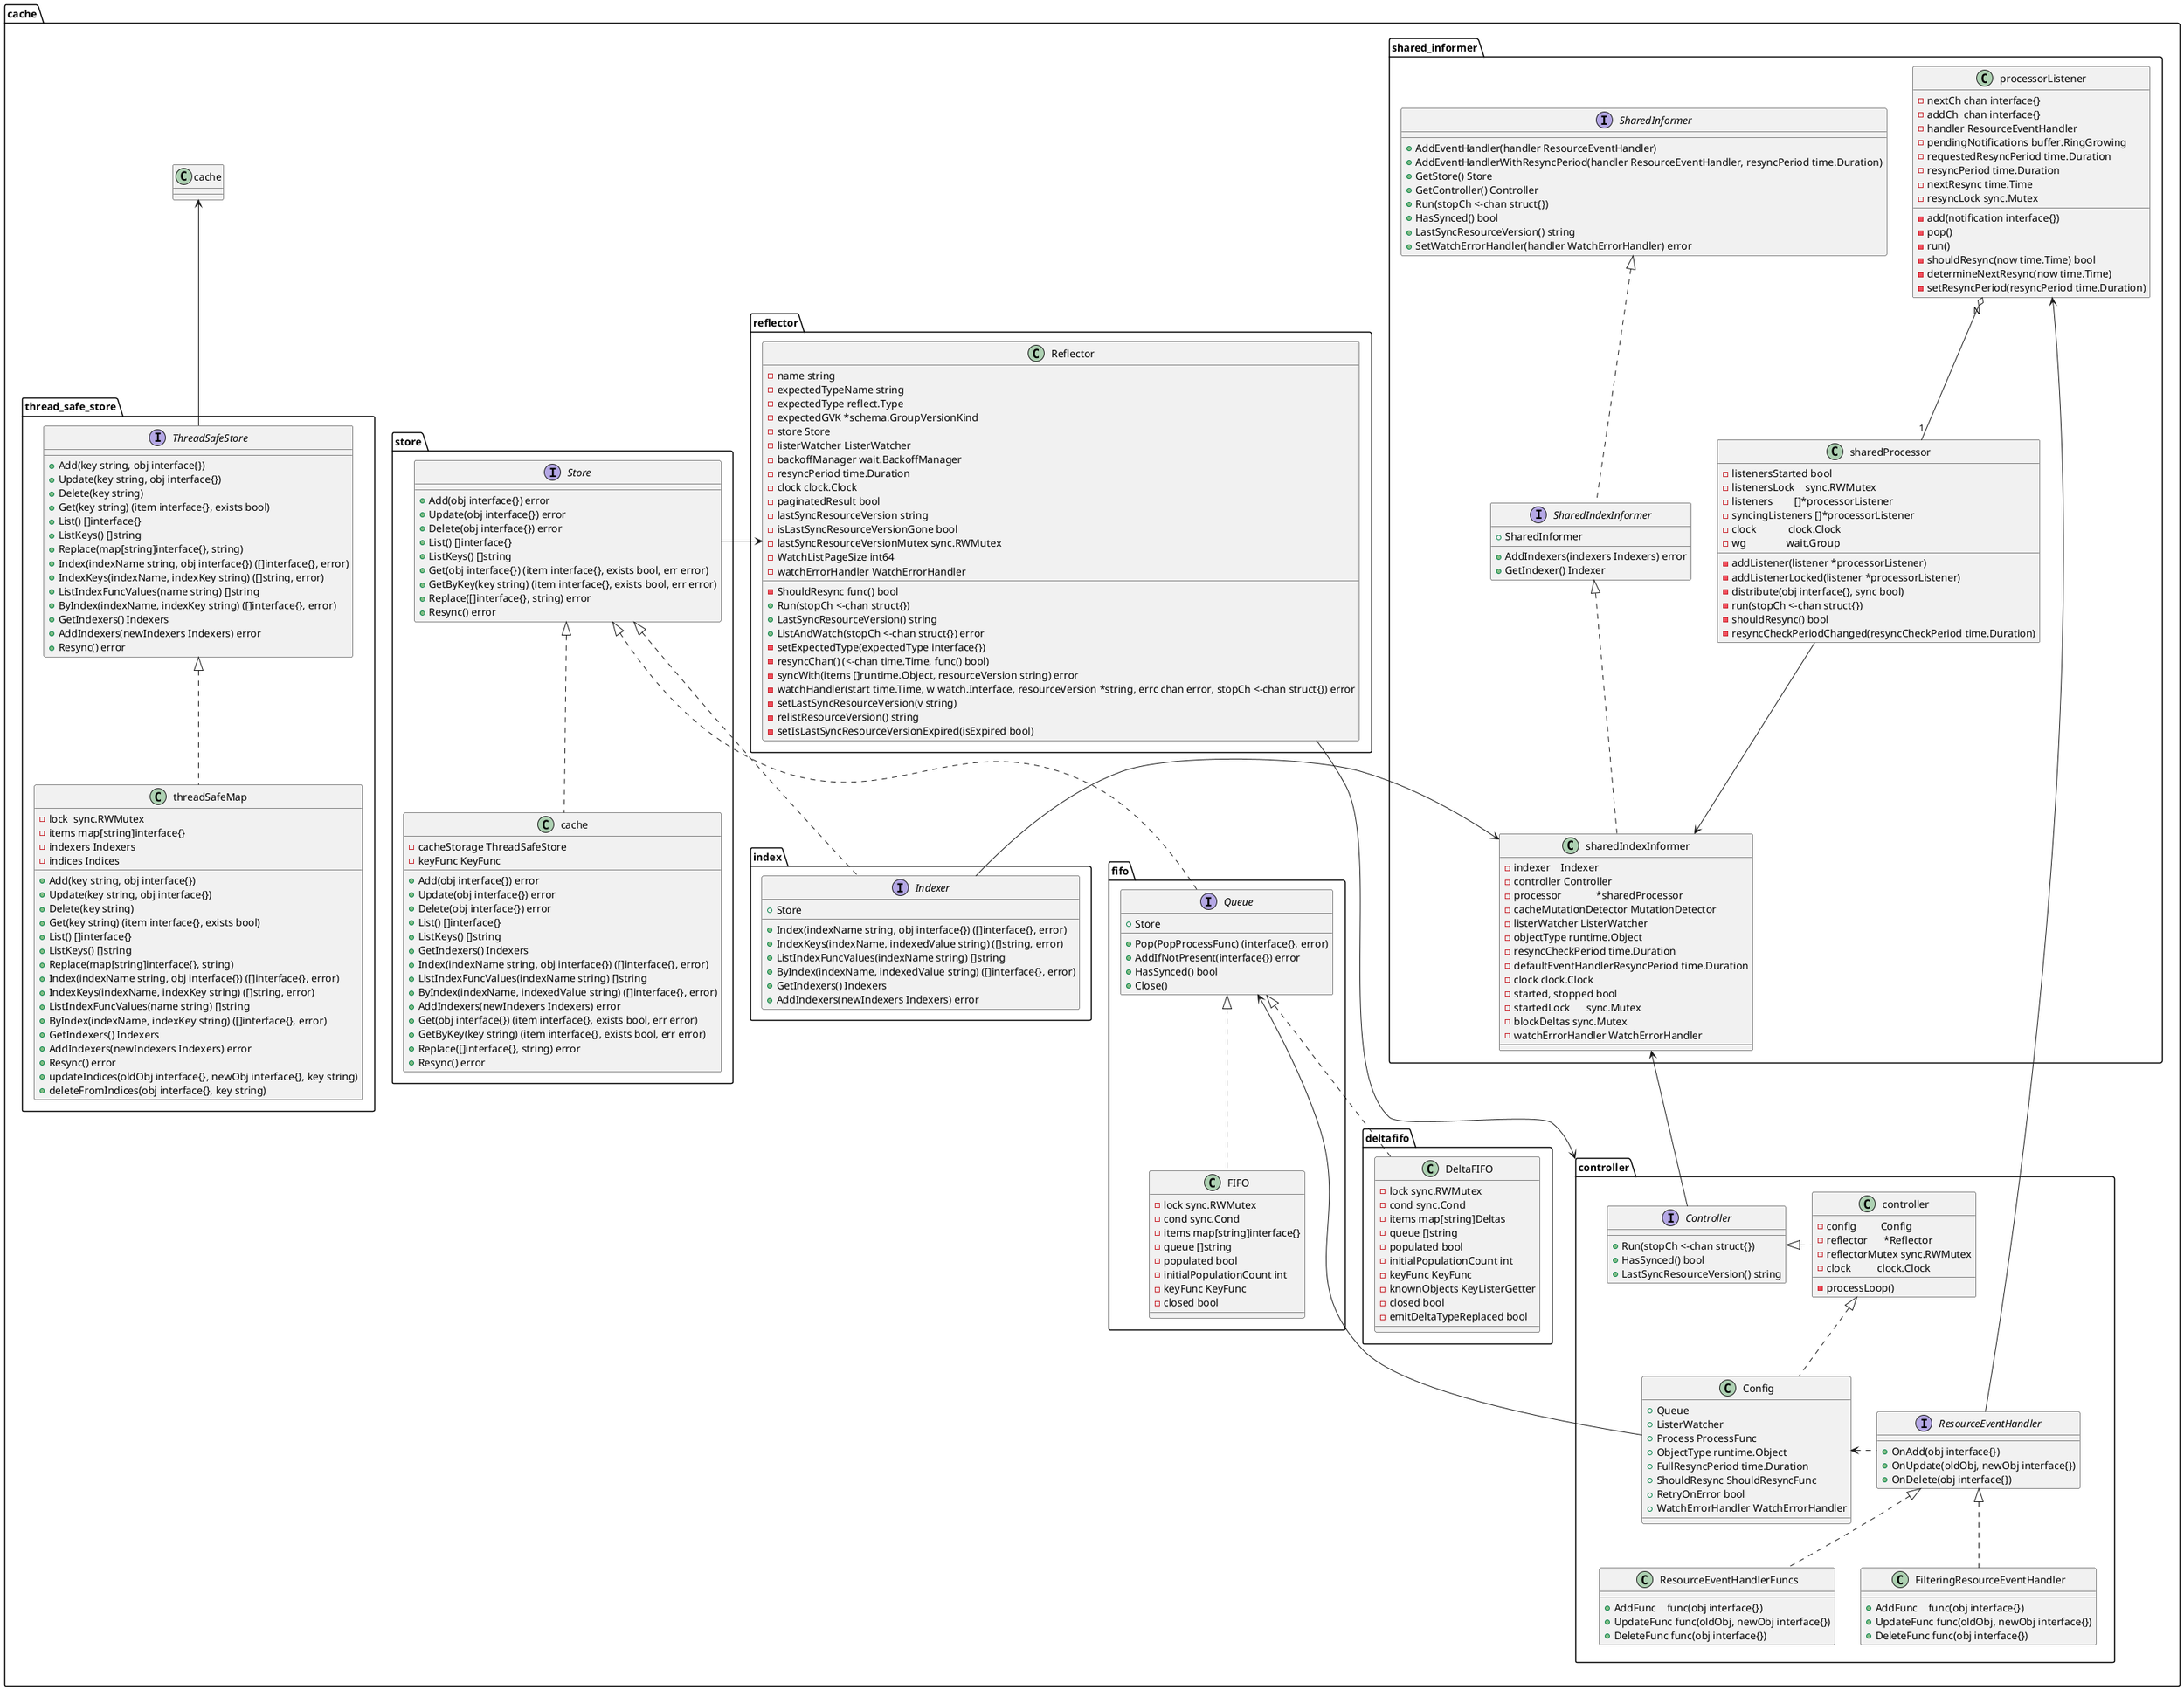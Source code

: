 @startuml clientgo
package cache{
  package shared_informer{
    interface SharedInformer  {
      + AddEventHandler(handler ResourceEventHandler)
      + AddEventHandlerWithResyncPeriod(handler ResourceEventHandler, resyncPeriod time.Duration)
      + GetStore() Store
      + GetController() Controller
      + Run(stopCh <-chan struct{})
      + HasSynced() bool
      + LastSyncResourceVersion() string
      + SetWatchErrorHandler(handler WatchErrorHandler) error
    }

    interface SharedIndexInformer {
      + SharedInformer
      + AddIndexers(indexers Indexers) error
      + GetIndexer() Indexer
    }

    SharedIndexInformer ..up|> SharedInformer

    class sharedIndexInformer {
      - indexer    Indexer
      - controller Controller
      - processor             *sharedProcessor
      - cacheMutationDetector MutationDetector
      - listerWatcher ListerWatcher
      - objectType runtime.Object
      - resyncCheckPeriod time.Duration
      - defaultEventHandlerResyncPeriod time.Duration
      - clock clock.Clock
      - started, stopped bool
      - startedLock      sync.Mutex
      - blockDeltas sync.Mutex
      - watchErrorHandler WatchErrorHandler
    }

    sharedIndexInformer ..up|> SharedIndexInformer

    class sharedProcessor {
      - listenersStarted bool
      - listenersLock    sync.RWMutex
      - listeners        []*processorListener
      - syncingListeners []*processorListener
      - clock            clock.Clock
      - wg               wait.Group
      - addListener(listener *processorListener)
      - addListenerLocked(listener *processorListener)
      - distribute(obj interface{}, sync bool)
      - run(stopCh <-chan struct{})
      - shouldResync() bool
      - resyncCheckPeriodChanged(resyncCheckPeriod time.Duration)
    }

    sharedProcessor --> sharedIndexInformer

    class processorListener {
      - nextCh chan interface{}
      - addCh  chan interface{}
      - handler ResourceEventHandler
      - pendingNotifications buffer.RingGrowing
      - requestedResyncPeriod time.Duration
      - resyncPeriod time.Duration
      - nextResync time.Time
      - resyncLock sync.Mutex
      - add(notification interface{})
      - pop()
      - run() 
      - shouldResync(now time.Time) bool
      - determineNextResync(now time.Time)
      - setResyncPeriod(resyncPeriod time.Duration)
    }

    processorListener "N" o-- "1" sharedProcessor
  }

  package controller{
    class Config {
      + Queue
      + ListerWatcher
      + Process ProcessFunc
      + ObjectType runtime.Object
      + FullResyncPeriod time.Duration
      + ShouldResync ShouldResyncFunc
      + RetryOnError bool
      + WatchErrorHandler WatchErrorHandler
    }

    interface Controller  {
      + Run(stopCh <-chan struct{})
      + HasSynced() bool
      + LastSyncResourceVersion() string
    }

    class controller {
      - config         Config
      - reflector      *Reflector
      - reflectorMutex sync.RWMutex
      - clock          clock.Clock
      - processLoop()
    }
    
    controller ..left|> Controller
    Config ..up|> controller
 
    interface ResourceEventHandler  {
      + OnAdd(obj interface{})
      + OnUpdate(oldObj, newObj interface{})
      + OnDelete(obj interface{})
    }
 
    ResourceEventHandler ..left> Config

    class ResourceEventHandlerFuncs {
      + AddFunc    func(obj interface{})
      + UpdateFunc func(oldObj, newObj interface{})
      + DeleteFunc func(obj interface{})
    }
 
    ResourceEventHandlerFuncs ..up|> ResourceEventHandler
 
    class FilteringResourceEventHandler{
      + AddFunc    func(obj interface{})
      + UpdateFunc func(oldObj, newObj interface{})
      + DeleteFunc func(obj interface{})        
    }
 
    FilteringResourceEventHandler ..up|> ResourceEventHandler

  }

  package reflector{
    class Reflector {
      - name string
      - expectedTypeName string
      - expectedType reflect.Type
      - expectedGVK *schema.GroupVersionKind
      - store Store
      - listerWatcher ListerWatcher
      - backoffManager wait.BackoffManager
      - resyncPeriod time.Duration
      - ShouldResync func() bool
      - clock clock.Clock
      - paginatedResult bool
      - lastSyncResourceVersion string
      - isLastSyncResourceVersionGone bool
      - lastSyncResourceVersionMutex sync.RWMutex
      - WatchListPageSize int64
      - watchErrorHandler WatchErrorHandler
      + Run(stopCh <-chan struct{})
      + LastSyncResourceVersion() string
      + ListAndWatch(stopCh <-chan struct{}) error
      - setExpectedType(expectedType interface{})
      - resyncChan() (<-chan time.Time, func() bool)
      - syncWith(items []runtime.Object, resourceVersion string) error
      - watchHandler(start time.Time, w watch.Interface, resourceVersion *string, errc chan error, stopCh <-chan struct{}) error
      - setLastSyncResourceVersion(v string)
      - relistResourceVersion() string
      - setIsLastSyncResourceVersionExpired(isExpired bool)        
    }

  }

  package store{
    interface Store {
      + Add(obj interface{}) error
      + Update(obj interface{}) error
      + Delete(obj interface{}) error
      + List() []interface{}
      + ListKeys() []string
      + Get(obj interface{}) (item interface{}, exists bool, err error)
      + GetByKey(key string) (item interface{}, exists bool, err error)
      + Replace([]interface{}, string) error
      + Resync() error        
    }

    class cache  {
      - cacheStorage ThreadSafeStore
      - keyFunc KeyFunc
      + Add(obj interface{}) error
      + Update(obj interface{}) error
      + Delete(obj interface{}) error
      + List() []interface{}
      + ListKeys() []string
      + GetIndexers() Indexers
      + Index(indexName string, obj interface{}) ([]interface{}, error)
      + ListIndexFuncValues(indexName string) []string
      + ByIndex(indexName, indexedValue string) ([]interface{}, error)
      + AddIndexers(newIndexers Indexers) error
      + Get(obj interface{}) (item interface{}, exists bool, err error)
      + GetByKey(key string) (item interface{}, exists bool, err error)
      + Replace([]interface{}, string) error
      + Resync() error        
    }

    cache ..up|> Store
  }

  package index{
    interface Indexer {
      + Store
      + Index(indexName string, obj interface{}) ([]interface{}, error)
      + IndexKeys(indexName, indexedValue string) ([]string, error)
      + ListIndexFuncValues(indexName string) []string
      + ByIndex(indexName, indexedValue string) ([]interface{}, error)
      + GetIndexers() Indexers
      + AddIndexers(newIndexers Indexers) error        
    }
  }

  package thread_safe_store{
    interface ThreadSafeStore {
      + Add(key string, obj interface{})
      + Update(key string, obj interface{})
      + Delete(key string)
      + Get(key string) (item interface{}, exists bool)
      + List() []interface{}
      + ListKeys() []string
      + Replace(map[string]interface{}, string)
      + Index(indexName string, obj interface{}) ([]interface{}, error)
      + IndexKeys(indexName, indexKey string) ([]string, error)
      + ListIndexFuncValues(name string) []string
      + ByIndex(indexName, indexKey string) ([]interface{}, error)
      + GetIndexers() Indexers
      + AddIndexers(newIndexers Indexers) error
      + Resync() error        
    }
    
    class threadSafeMap {
      - lock  sync.RWMutex
      - items map[string]interface{}
      - indexers Indexers
      - indices Indices
      + Add(key string, obj interface{})
      + Update(key string, obj interface{})
      + Delete(key string)
      + Get(key string) (item interface{}, exists bool)
      + List() []interface{}
      + ListKeys() []string
      + Replace(map[string]interface{}, string)
      + Index(indexName string, obj interface{}) ([]interface{}, error)
      + IndexKeys(indexName, indexKey string) ([]string, error)
      + ListIndexFuncValues(name string) []string
      + ByIndex(indexName, indexKey string) ([]interface{}, error)
      + GetIndexers() Indexers
      + AddIndexers(newIndexers Indexers) error
      + Resync() error
      + updateIndices(oldObj interface{}, newObj interface{}, key string)
      + deleteFromIndices(obj interface{}, key string)        
    }

    threadSafeMap ..up|> ThreadSafeStore
  }

  package fifo{
    interface Queue {
      + Store
      + Pop(PopProcessFunc) (interface{}, error)
      + AddIfNotPresent(interface{}) error
      + HasSynced() bool
      + Close()        
    }
    
    class FIFO {
      - lock sync.RWMutex
      - cond sync.Cond
      - items map[string]interface{}
      - queue []string
      - populated bool
      - initialPopulationCount int
      - keyFunc KeyFunc
      - closed bool        
    }

    FIFO ..up|> Queue
  }

  package deltafifo{
    class DeltaFIFO {
      - lock sync.RWMutex
      - cond sync.Cond
      - items map[string]Deltas
      - queue []string
      - populated bool
      - initialPopulationCount int
      - keyFunc KeyFunc
      - knownObjects KeyListerGetter
      - closed bool
      - emitDeltaTypeReplaced bool        
    }

    DeltaFIFO ..up|> Queue
  }

  Controller --up> sharedIndexInformer

  Indexer --right> sharedIndexInformer

  ResourceEventHandler --up> processorListener

  Config --left> Queue

  Reflector --> controller

  Store --left> Reflector

  ThreadSafeStore --up> cache

  Indexer ..up|> Store

  Queue ..up|> Store
}
@enduml